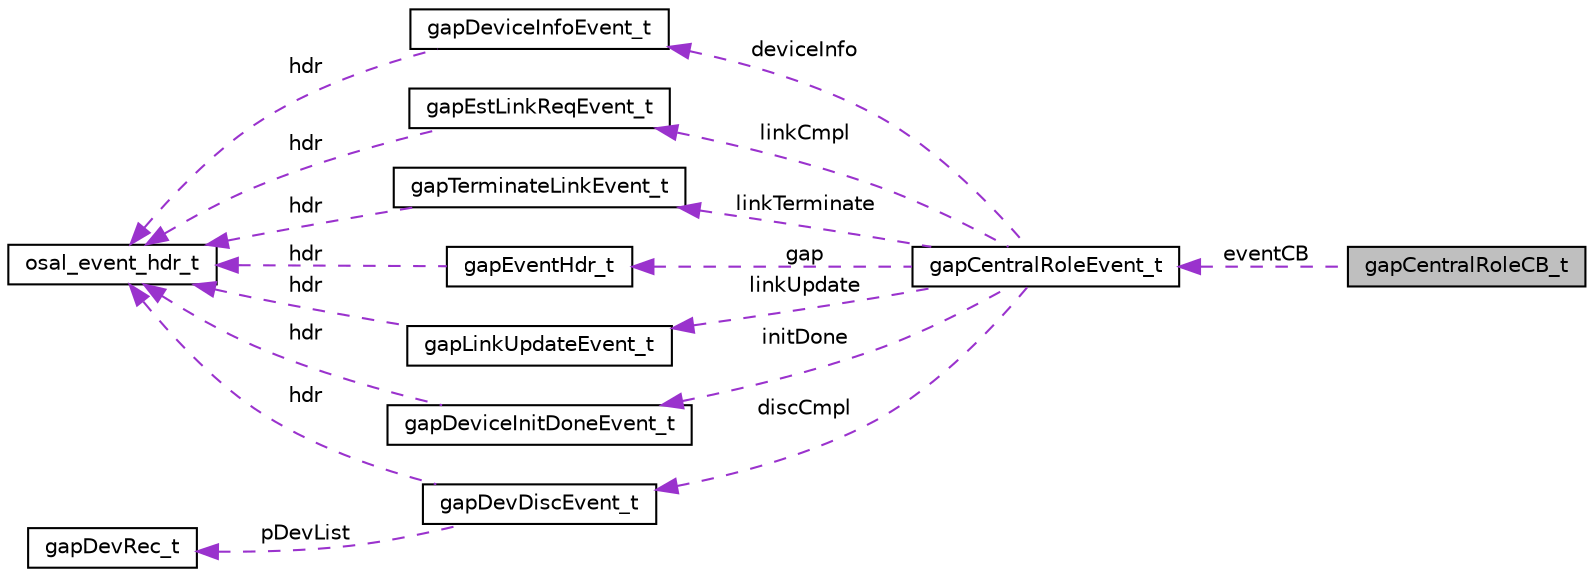digraph "gapCentralRoleCB_t"
{
  edge [fontname="Helvetica",fontsize="10",labelfontname="Helvetica",labelfontsize="10"];
  node [fontname="Helvetica",fontsize="10",shape=record];
  rankdir="LR";
  Node1 [label="gapCentralRoleCB_t",height=0.2,width=0.4,color="black", fillcolor="grey75", style="filled" fontcolor="black"];
  Node2 -> Node1 [dir="back",color="darkorchid3",fontsize="10",style="dashed",label=" eventCB" ,fontname="Helvetica"];
  Node2 [label="gapCentralRoleEvent_t",height=0.2,width=0.4,color="black", fillcolor="white", style="filled",URL="$uniongap_central_role_event__t.html"];
  Node3 -> Node2 [dir="back",color="darkorchid3",fontsize="10",style="dashed",label=" linkTerminate" ,fontname="Helvetica"];
  Node3 [label="gapTerminateLinkEvent_t",height=0.2,width=0.4,color="black", fillcolor="white", style="filled",URL="$structgap_terminate_link_event__t.html"];
  Node4 -> Node3 [dir="back",color="darkorchid3",fontsize="10",style="dashed",label=" hdr" ,fontname="Helvetica"];
  Node4 [label="osal_event_hdr_t",height=0.2,width=0.4,color="black", fillcolor="white", style="filled",URL="$structosal__event__hdr__t.html"];
  Node5 -> Node2 [dir="back",color="darkorchid3",fontsize="10",style="dashed",label=" gap" ,fontname="Helvetica"];
  Node5 [label="gapEventHdr_t",height=0.2,width=0.4,color="black", fillcolor="white", style="filled",URL="$structgap_event_hdr__t.html"];
  Node4 -> Node5 [dir="back",color="darkorchid3",fontsize="10",style="dashed",label=" hdr" ,fontname="Helvetica"];
  Node6 -> Node2 [dir="back",color="darkorchid3",fontsize="10",style="dashed",label=" linkUpdate" ,fontname="Helvetica"];
  Node6 [label="gapLinkUpdateEvent_t",height=0.2,width=0.4,color="black", fillcolor="white", style="filled",URL="$structgap_link_update_event__t.html"];
  Node4 -> Node6 [dir="back",color="darkorchid3",fontsize="10",style="dashed",label=" hdr" ,fontname="Helvetica"];
  Node7 -> Node2 [dir="back",color="darkorchid3",fontsize="10",style="dashed",label=" discCmpl" ,fontname="Helvetica"];
  Node7 [label="gapDevDiscEvent_t",height=0.2,width=0.4,color="black", fillcolor="white", style="filled",URL="$structgap_dev_disc_event__t.html"];
  Node8 -> Node7 [dir="back",color="darkorchid3",fontsize="10",style="dashed",label=" pDevList" ,fontname="Helvetica"];
  Node8 [label="gapDevRec_t",height=0.2,width=0.4,color="black", fillcolor="white", style="filled",URL="$structgap_dev_rec__t.html"];
  Node4 -> Node7 [dir="back",color="darkorchid3",fontsize="10",style="dashed",label=" hdr" ,fontname="Helvetica"];
  Node9 -> Node2 [dir="back",color="darkorchid3",fontsize="10",style="dashed",label=" initDone" ,fontname="Helvetica"];
  Node9 [label="gapDeviceInitDoneEvent_t",height=0.2,width=0.4,color="black", fillcolor="white", style="filled",URL="$structgap_device_init_done_event__t.html"];
  Node4 -> Node9 [dir="back",color="darkorchid3",fontsize="10",style="dashed",label=" hdr" ,fontname="Helvetica"];
  Node10 -> Node2 [dir="back",color="darkorchid3",fontsize="10",style="dashed",label=" deviceInfo" ,fontname="Helvetica"];
  Node10 [label="gapDeviceInfoEvent_t",height=0.2,width=0.4,color="black", fillcolor="white", style="filled",URL="$structgap_device_info_event__t.html"];
  Node4 -> Node10 [dir="back",color="darkorchid3",fontsize="10",style="dashed",label=" hdr" ,fontname="Helvetica"];
  Node11 -> Node2 [dir="back",color="darkorchid3",fontsize="10",style="dashed",label=" linkCmpl" ,fontname="Helvetica"];
  Node11 [label="gapEstLinkReqEvent_t",height=0.2,width=0.4,color="black", fillcolor="white", style="filled",URL="$structgap_est_link_req_event__t.html"];
  Node4 -> Node11 [dir="back",color="darkorchid3",fontsize="10",style="dashed",label=" hdr" ,fontname="Helvetica"];
}
